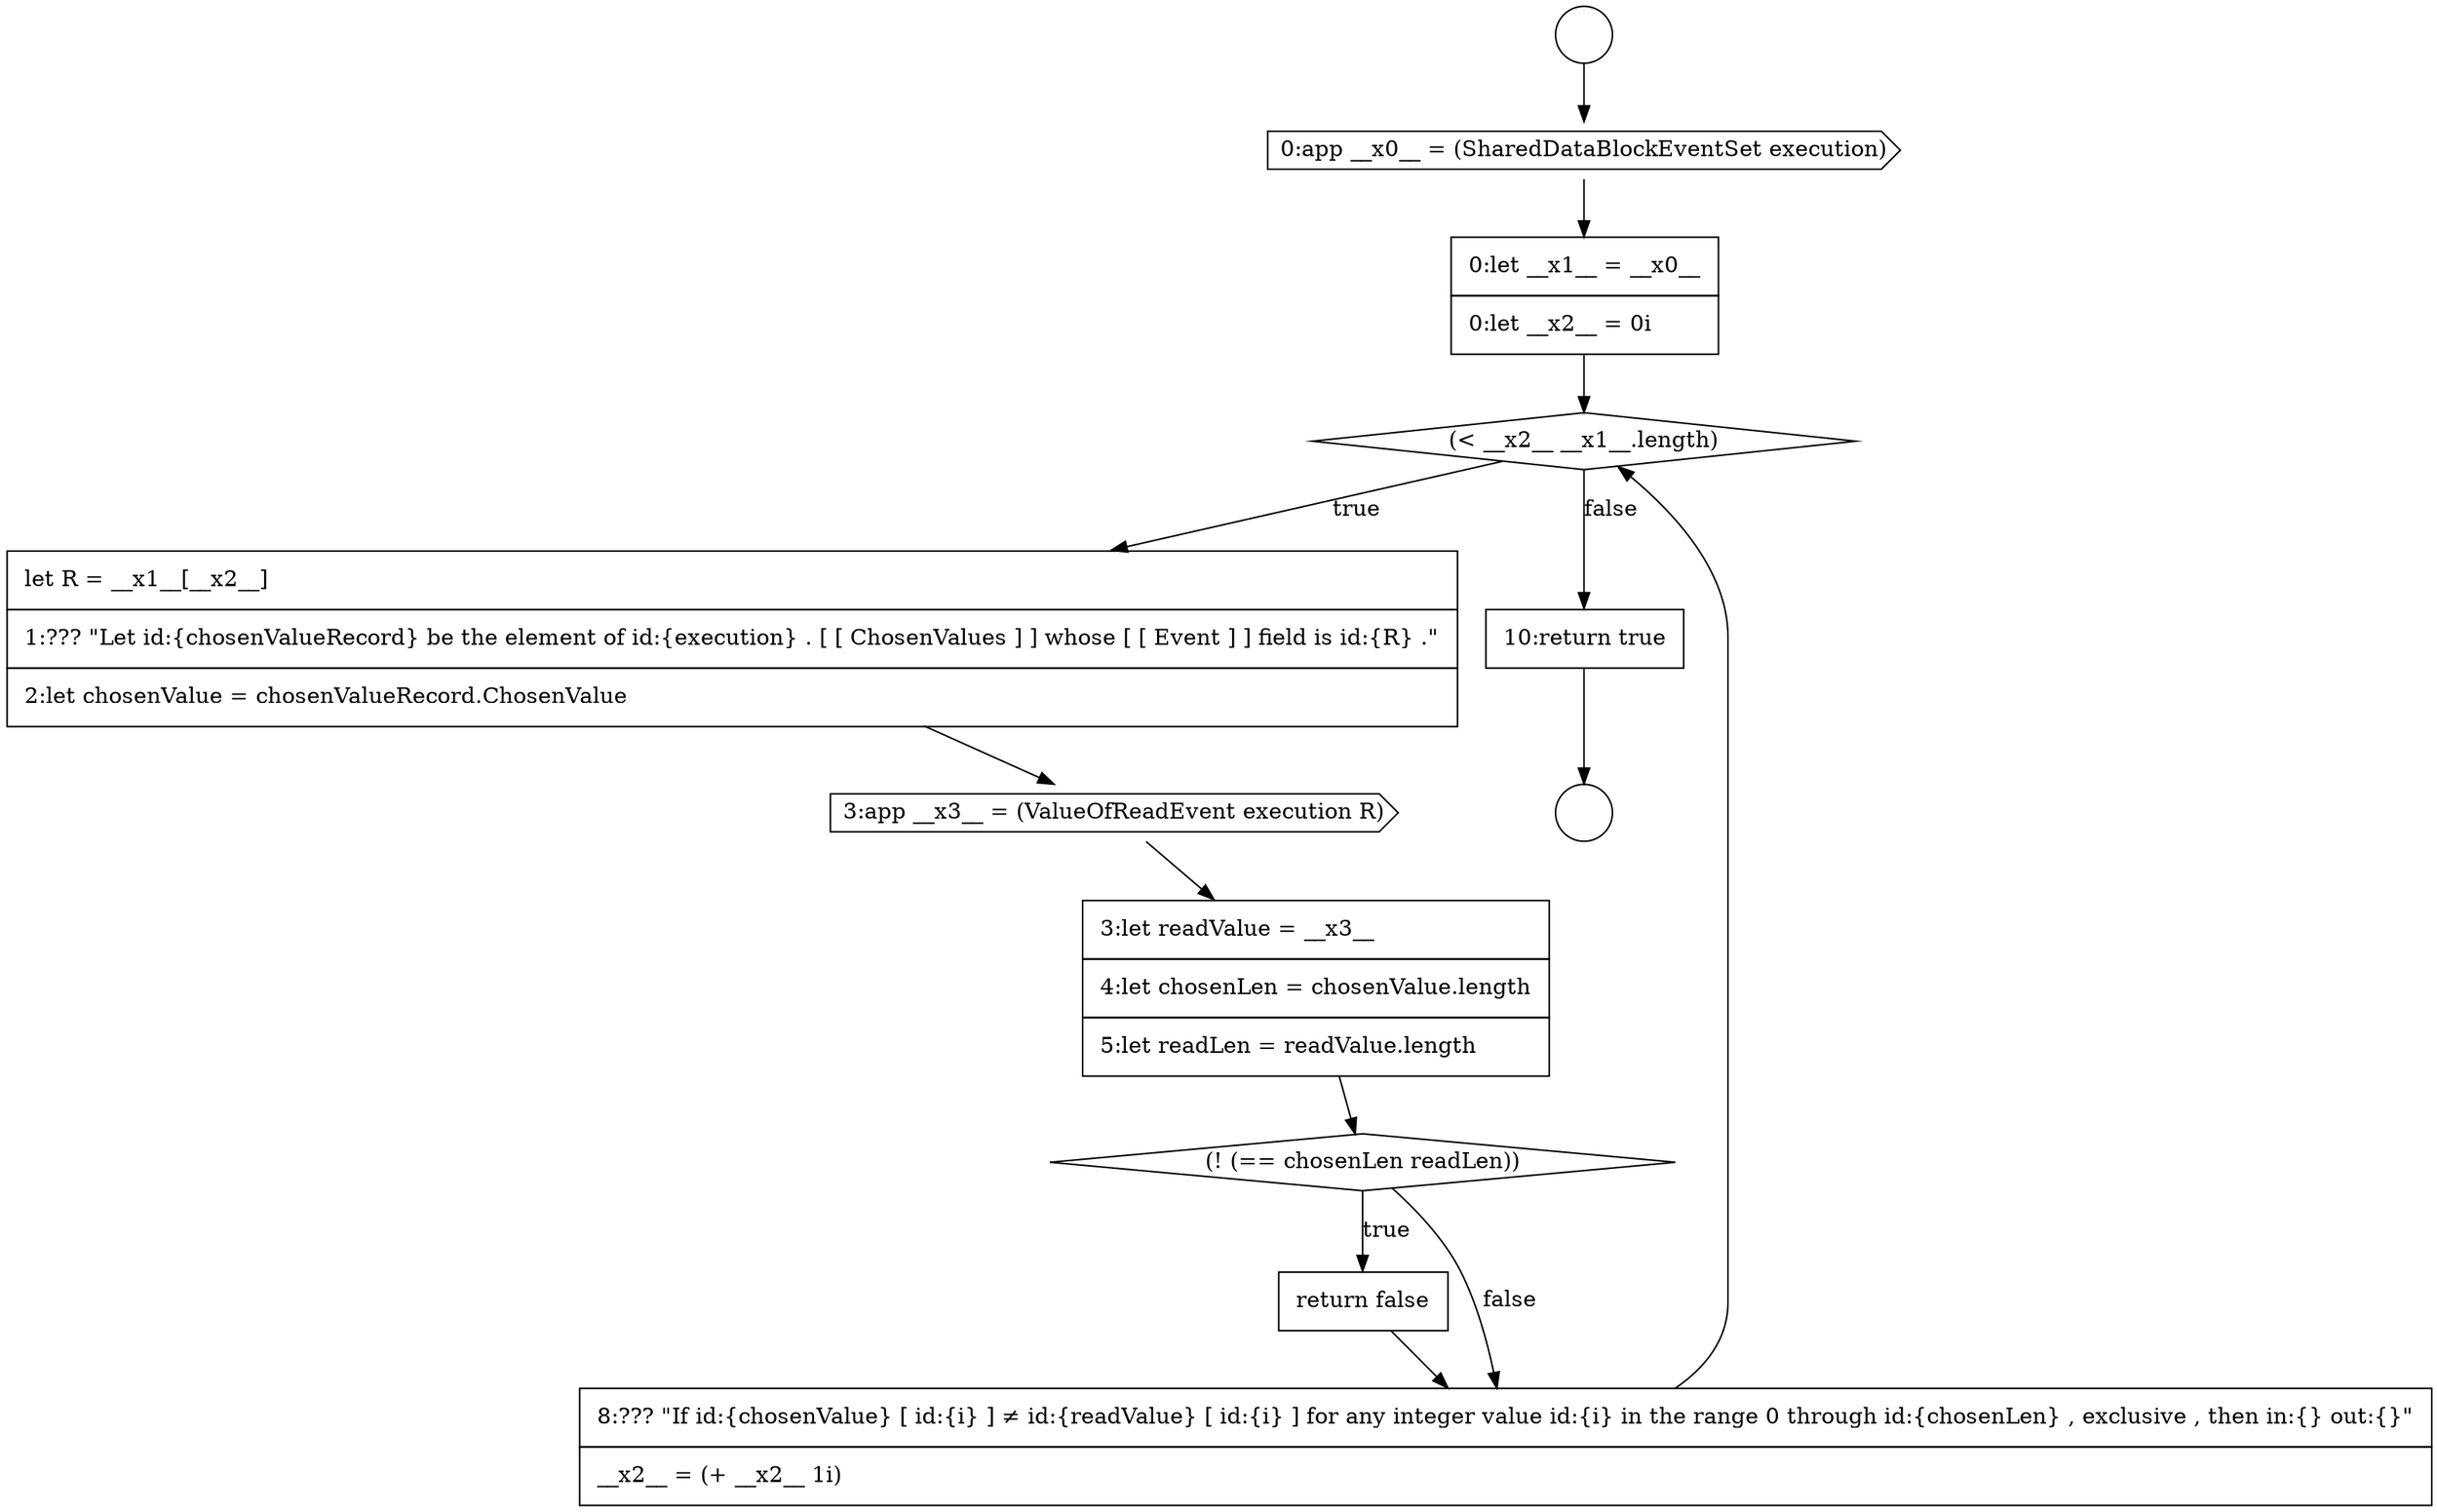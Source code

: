 digraph {
  node19623 [shape=circle label=" " color="black" fillcolor="white" style=filled]
  node19626 [shape=diamond, label=<<font color="black">(&lt; __x2__ __x1__.length)</font>> color="black" fillcolor="white" style=filled]
  node19629 [shape=none, margin=0, label=<<font color="black">
    <table border="0" cellborder="1" cellspacing="0" cellpadding="10">
      <tr><td align="left">3:let readValue = __x3__</td></tr>
      <tr><td align="left">4:let chosenLen = chosenValue.length</td></tr>
      <tr><td align="left">5:let readLen = readValue.length</td></tr>
    </table>
  </font>> color="black" fillcolor="white" style=filled]
  node19631 [shape=none, margin=0, label=<<font color="black">
    <table border="0" cellborder="1" cellspacing="0" cellpadding="10">
      <tr><td align="left">return false</td></tr>
    </table>
  </font>> color="black" fillcolor="white" style=filled]
  node19628 [shape=cds, label=<<font color="black">3:app __x3__ = (ValueOfReadEvent execution R)</font>> color="black" fillcolor="white" style=filled]
  node19630 [shape=diamond, label=<<font color="black">(! (== chosenLen readLen))</font>> color="black" fillcolor="white" style=filled]
  node19627 [shape=none, margin=0, label=<<font color="black">
    <table border="0" cellborder="1" cellspacing="0" cellpadding="10">
      <tr><td align="left">let R = __x1__[__x2__]</td></tr>
      <tr><td align="left">1:??? &quot;Let id:{chosenValueRecord} be the element of id:{execution} . [ [ ChosenValues ] ] whose [ [ Event ] ] field is id:{R} .&quot;</td></tr>
      <tr><td align="left">2:let chosenValue = chosenValueRecord.ChosenValue</td></tr>
    </table>
  </font>> color="black" fillcolor="white" style=filled]
  node19633 [shape=none, margin=0, label=<<font color="black">
    <table border="0" cellborder="1" cellspacing="0" cellpadding="10">
      <tr><td align="left">10:return true</td></tr>
    </table>
  </font>> color="black" fillcolor="white" style=filled]
  node19624 [shape=cds, label=<<font color="black">0:app __x0__ = (SharedDataBlockEventSet execution)</font>> color="black" fillcolor="white" style=filled]
  node19625 [shape=none, margin=0, label=<<font color="black">
    <table border="0" cellborder="1" cellspacing="0" cellpadding="10">
      <tr><td align="left">0:let __x1__ = __x0__</td></tr>
      <tr><td align="left">0:let __x2__ = 0i</td></tr>
    </table>
  </font>> color="black" fillcolor="white" style=filled]
  node19622 [shape=circle label=" " color="black" fillcolor="white" style=filled]
  node19632 [shape=none, margin=0, label=<<font color="black">
    <table border="0" cellborder="1" cellspacing="0" cellpadding="10">
      <tr><td align="left">8:??? &quot;If id:{chosenValue} [ id:{i} ] &ne; id:{readValue} [ id:{i} ] for any integer value id:{i} in the range 0 through id:{chosenLen} , exclusive , then in:{} out:{}&quot;</td></tr>
      <tr><td align="left">__x2__ = (+ __x2__ 1i)</td></tr>
    </table>
  </font>> color="black" fillcolor="white" style=filled]
  node19629 -> node19630 [ color="black"]
  node19625 -> node19626 [ color="black"]
  node19630 -> node19631 [label=<<font color="black">true</font>> color="black"]
  node19630 -> node19632 [label=<<font color="black">false</font>> color="black"]
  node19632 -> node19626 [ color="black"]
  node19622 -> node19624 [ color="black"]
  node19627 -> node19628 [ color="black"]
  node19631 -> node19632 [ color="black"]
  node19624 -> node19625 [ color="black"]
  node19633 -> node19623 [ color="black"]
  node19628 -> node19629 [ color="black"]
  node19626 -> node19627 [label=<<font color="black">true</font>> color="black"]
  node19626 -> node19633 [label=<<font color="black">false</font>> color="black"]
}
